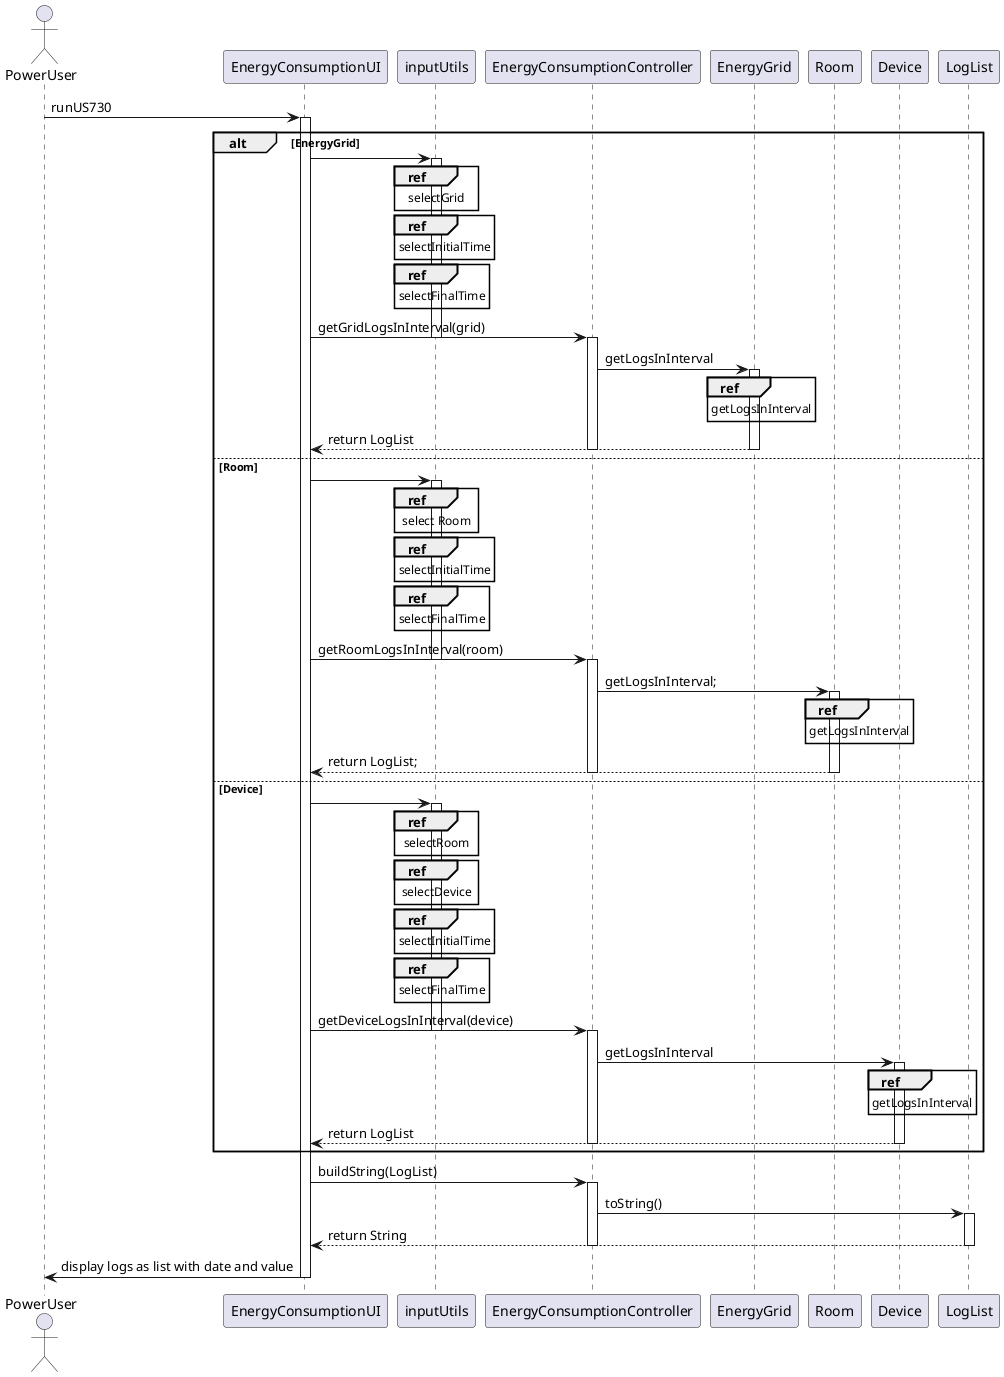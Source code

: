 @startuml

actor PowerUser
PowerUser -> EnergyConsumptionUI: runUS730
alt EnergyGrid
activate EnergyConsumptionUI
EnergyConsumptionUI -> inputUtils
ref over inputUtils
selectGrid
end ref
activate inputUtils
ref over inputUtils
selectInitialTime
end ref
ref over inputUtils
selectFinalTime
end ref
EnergyConsumptionUI -> EnergyConsumptionController: getGridLogsInInterval(grid)
deactivate inputUtils
activate EnergyConsumptionController
EnergyConsumptionController -> EnergyGrid: getLogsInInterval
activate EnergyGrid
ref over EnergyGrid
getLogsInInterval
end ref
EnergyGrid --> EnergyConsumptionUI: return LogList
deactivate EnergyGrid
deactivate EnergyConsumptionController
else Room
EnergyConsumptionUI -> inputUtils
activate inputUtils
ref over inputUtils
select Room
end ref
ref over inputUtils
selectInitialTime
end ref
ref over inputUtils
selectFinalTime
end ref
EnergyConsumptionUI -> EnergyConsumptionController: getRoomLogsInInterval(room)
deactivate inputUtils
activate EnergyConsumptionController
EnergyConsumptionController -> Room: getLogsInInterval;
activate Room
ref over Room
getLogsInInterval
end ref
Room --> EnergyConsumptionUI: return LogList;
deactivate EnergyConsumptionController
deactivate Room
else Device
EnergyConsumptionUI -> inputUtils
activate inputUtils
ref over inputUtils
selectRoom
end ref
ref over inputUtils
selectDevice
end ref
ref over inputUtils
selectInitialTime
end ref
ref over inputUtils
selectFinalTime
end ref
EnergyConsumptionUI -> EnergyConsumptionController: getDeviceLogsInInterval(device)
deactivate inputUtils
activate EnergyConsumptionController
EnergyConsumptionController -> Device: getLogsInInterval
activate Device
ref over Device
getLogsInInterval
end ref
Device --> EnergyConsumptionUI: return LogList
deactivate Device
deactivate EnergyConsumptionController
end
EnergyConsumptionUI -> EnergyConsumptionController: buildString(LogList)
activate EnergyConsumptionController
EnergyConsumptionController -> LogList: toString()
activate LogList
LogList --> EnergyConsumptionUI: return String
deactivate LogList
deactivate EnergyConsumptionController
EnergyConsumptionUI -> PowerUser: display logs as list with date and value
deactivate EnergyConsumptionUI
@enduml